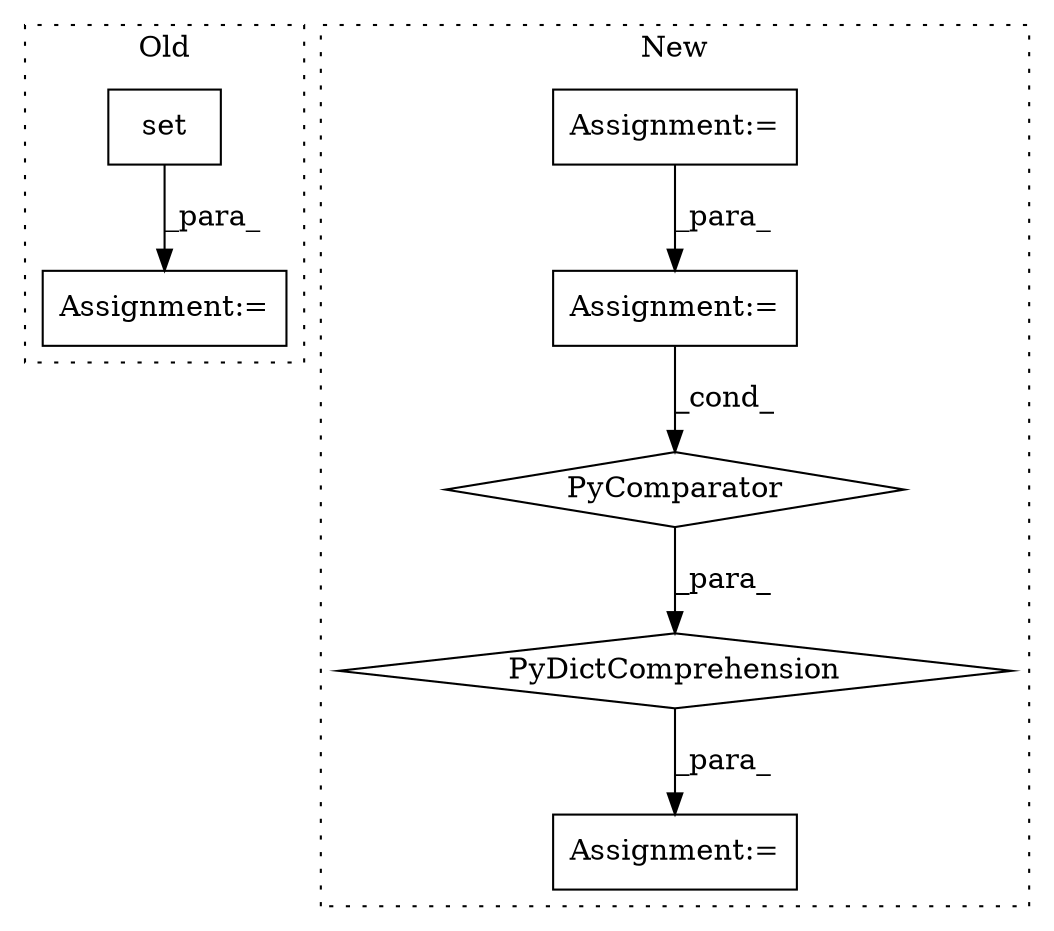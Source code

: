 digraph G {
subgraph cluster0 {
1 [label="set" a="32" s="5315" l="5" shape="box"];
5 [label="Assignment:=" a="7" s="5314" l="1" shape="box"];
label = "Old";
style="dotted";
}
subgraph cluster1 {
2 [label="PyDictComprehension" a="110" s="4692" l="112" shape="diamond"];
3 [label="PyComparator" a="113" s="4767" l="29" shape="diamond"];
4 [label="Assignment:=" a="7" s="4601" l="1" shape="box"];
6 [label="Assignment:=" a="7" s="4680" l="12" shape="box"];
7 [label="Assignment:=" a="7" s="4767" l="29" shape="box"];
label = "New";
style="dotted";
}
1 -> 5 [label="_para_"];
2 -> 6 [label="_para_"];
3 -> 2 [label="_para_"];
4 -> 7 [label="_para_"];
7 -> 3 [label="_cond_"];
}
